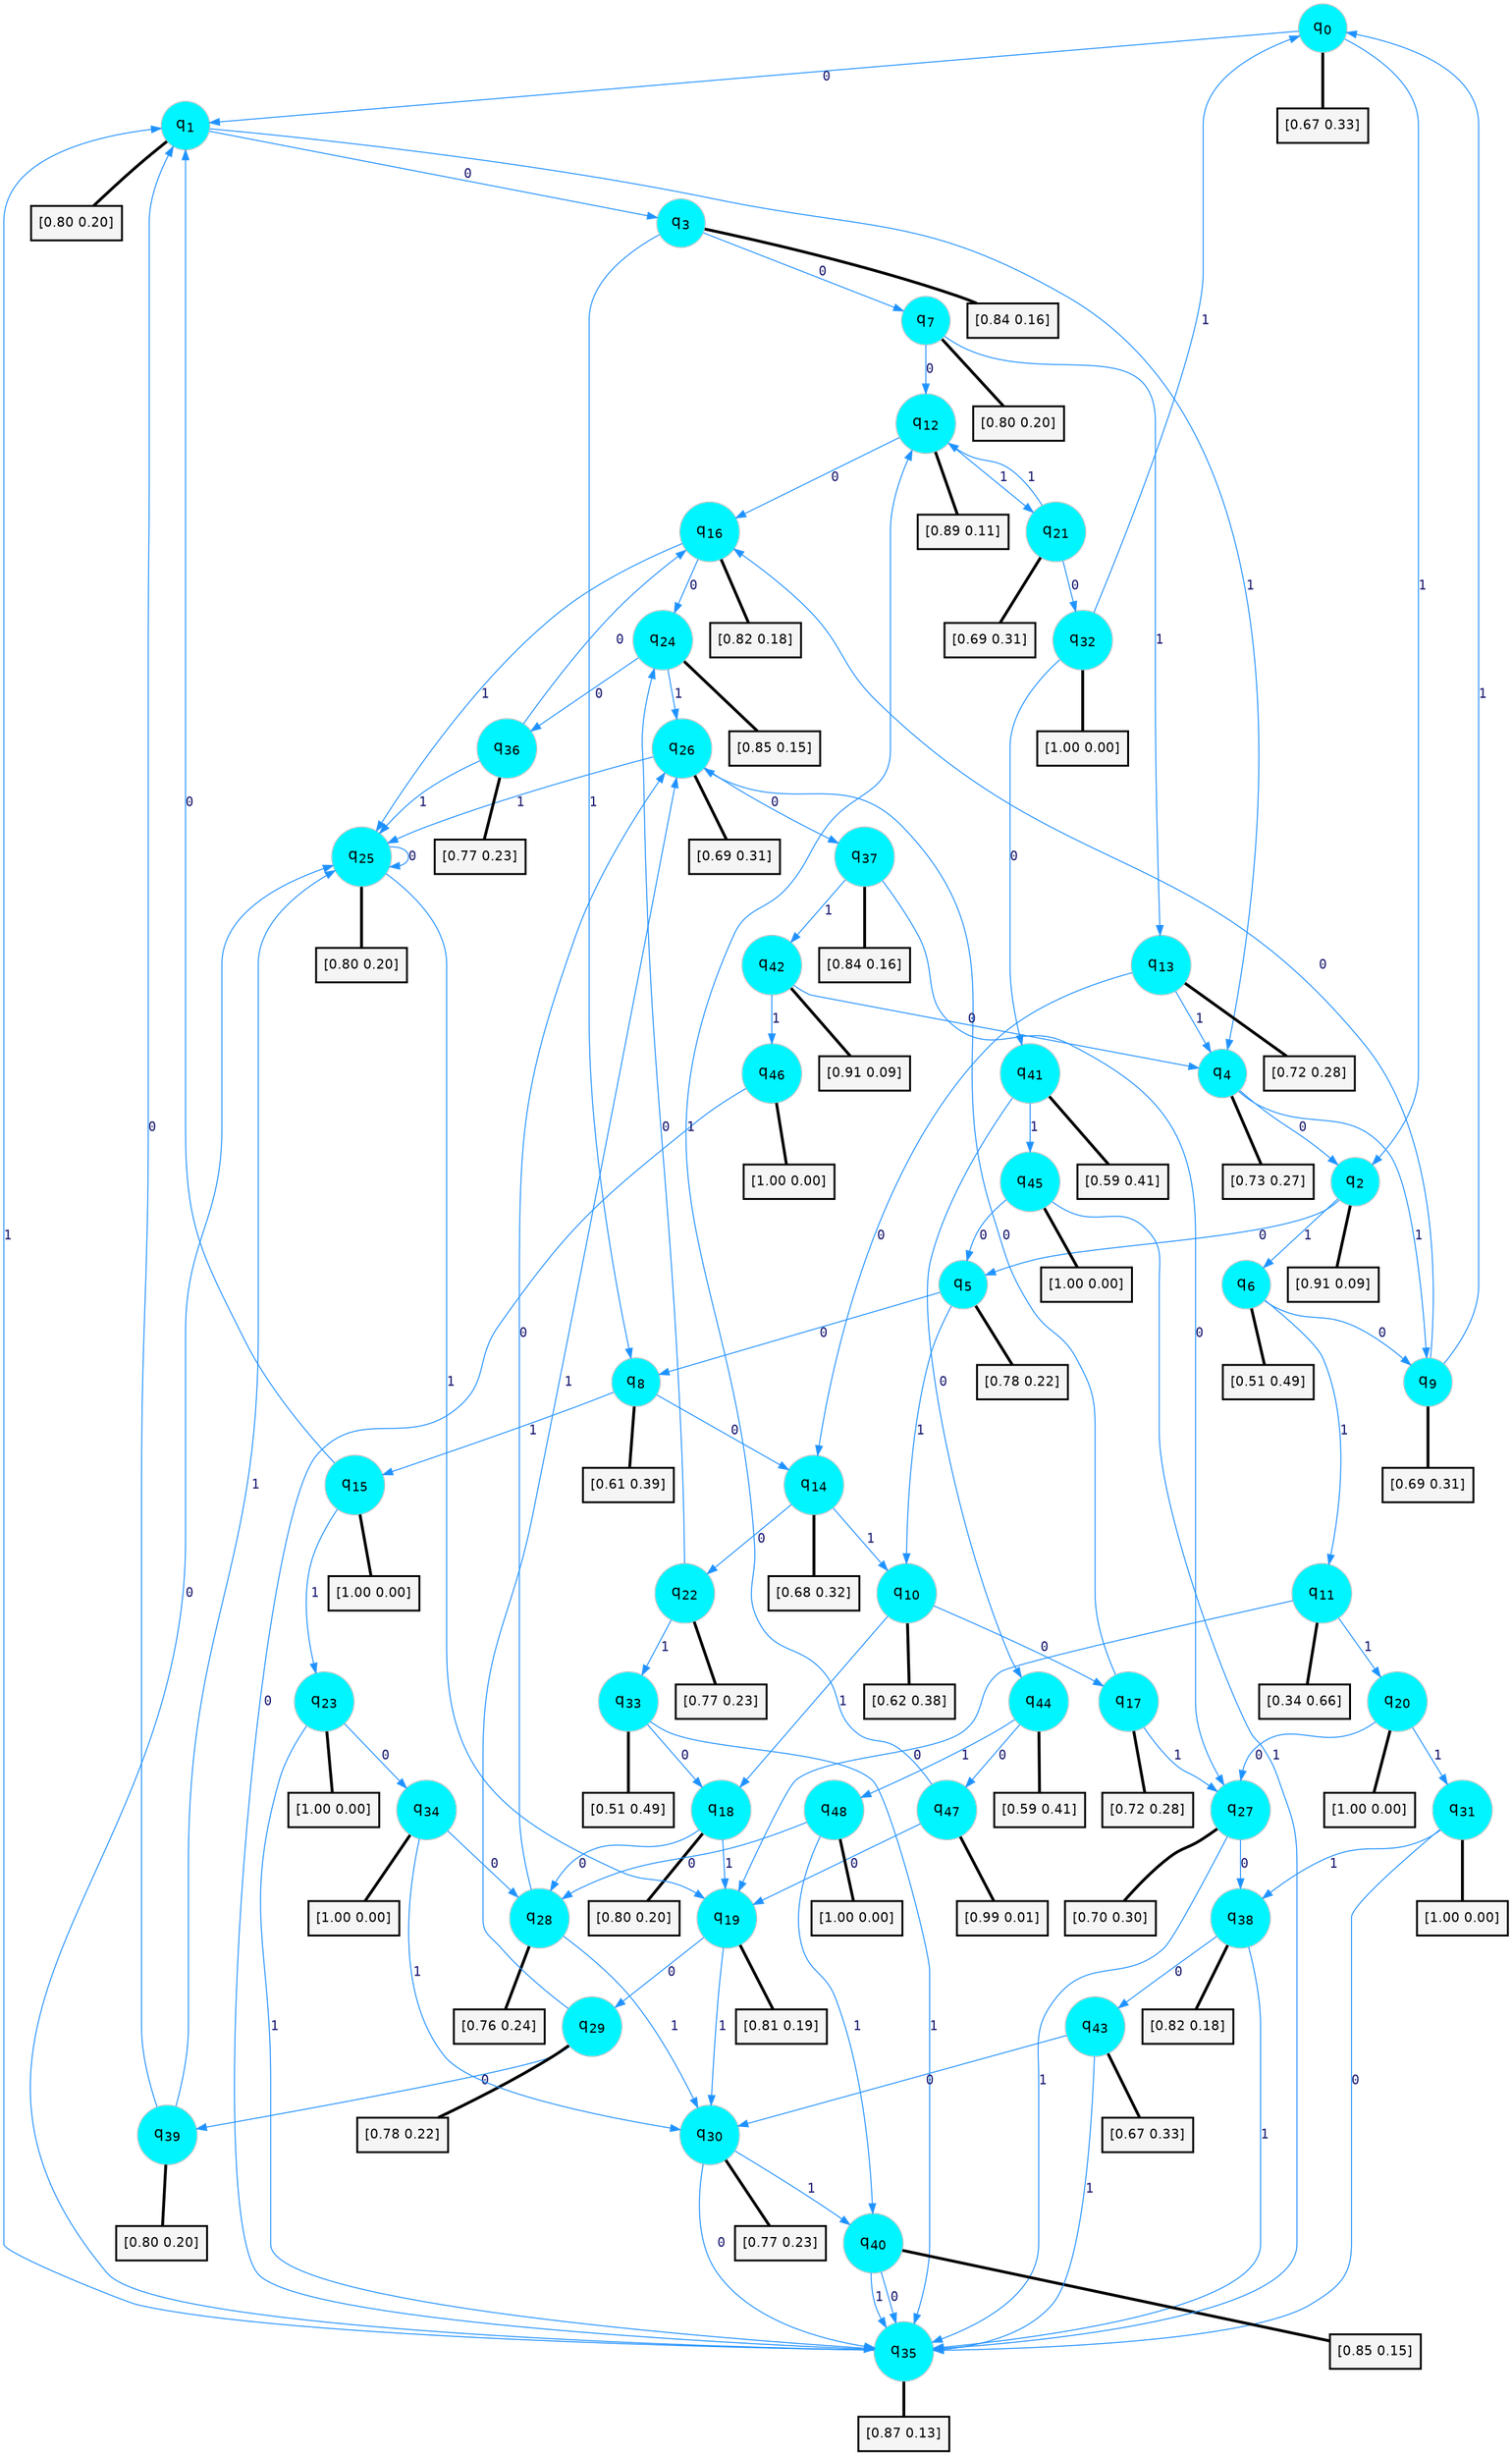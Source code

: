 digraph G {
graph [
bgcolor=transparent, dpi=300, rankdir=TD, size="40,25"];
node [
color=gray, fillcolor=turquoise1, fontcolor=black, fontname=Helvetica, fontsize=16, fontweight=bold, shape=circle, style=filled];
edge [
arrowsize=1, color=dodgerblue1, fontcolor=midnightblue, fontname=courier, fontweight=bold, penwidth=1, style=solid, weight=20];
0[label=<q<SUB>0</SUB>>];
1[label=<q<SUB>1</SUB>>];
2[label=<q<SUB>2</SUB>>];
3[label=<q<SUB>3</SUB>>];
4[label=<q<SUB>4</SUB>>];
5[label=<q<SUB>5</SUB>>];
6[label=<q<SUB>6</SUB>>];
7[label=<q<SUB>7</SUB>>];
8[label=<q<SUB>8</SUB>>];
9[label=<q<SUB>9</SUB>>];
10[label=<q<SUB>10</SUB>>];
11[label=<q<SUB>11</SUB>>];
12[label=<q<SUB>12</SUB>>];
13[label=<q<SUB>13</SUB>>];
14[label=<q<SUB>14</SUB>>];
15[label=<q<SUB>15</SUB>>];
16[label=<q<SUB>16</SUB>>];
17[label=<q<SUB>17</SUB>>];
18[label=<q<SUB>18</SUB>>];
19[label=<q<SUB>19</SUB>>];
20[label=<q<SUB>20</SUB>>];
21[label=<q<SUB>21</SUB>>];
22[label=<q<SUB>22</SUB>>];
23[label=<q<SUB>23</SUB>>];
24[label=<q<SUB>24</SUB>>];
25[label=<q<SUB>25</SUB>>];
26[label=<q<SUB>26</SUB>>];
27[label=<q<SUB>27</SUB>>];
28[label=<q<SUB>28</SUB>>];
29[label=<q<SUB>29</SUB>>];
30[label=<q<SUB>30</SUB>>];
31[label=<q<SUB>31</SUB>>];
32[label=<q<SUB>32</SUB>>];
33[label=<q<SUB>33</SUB>>];
34[label=<q<SUB>34</SUB>>];
35[label=<q<SUB>35</SUB>>];
36[label=<q<SUB>36</SUB>>];
37[label=<q<SUB>37</SUB>>];
38[label=<q<SUB>38</SUB>>];
39[label=<q<SUB>39</SUB>>];
40[label=<q<SUB>40</SUB>>];
41[label=<q<SUB>41</SUB>>];
42[label=<q<SUB>42</SUB>>];
43[label=<q<SUB>43</SUB>>];
44[label=<q<SUB>44</SUB>>];
45[label=<q<SUB>45</SUB>>];
46[label=<q<SUB>46</SUB>>];
47[label=<q<SUB>47</SUB>>];
48[label=<q<SUB>48</SUB>>];
49[label="[0.67 0.33]", shape=box,fontcolor=black, fontname=Helvetica, fontsize=14, penwidth=2, fillcolor=whitesmoke,color=black];
50[label="[0.80 0.20]", shape=box,fontcolor=black, fontname=Helvetica, fontsize=14, penwidth=2, fillcolor=whitesmoke,color=black];
51[label="[0.91 0.09]", shape=box,fontcolor=black, fontname=Helvetica, fontsize=14, penwidth=2, fillcolor=whitesmoke,color=black];
52[label="[0.84 0.16]", shape=box,fontcolor=black, fontname=Helvetica, fontsize=14, penwidth=2, fillcolor=whitesmoke,color=black];
53[label="[0.73 0.27]", shape=box,fontcolor=black, fontname=Helvetica, fontsize=14, penwidth=2, fillcolor=whitesmoke,color=black];
54[label="[0.78 0.22]", shape=box,fontcolor=black, fontname=Helvetica, fontsize=14, penwidth=2, fillcolor=whitesmoke,color=black];
55[label="[0.51 0.49]", shape=box,fontcolor=black, fontname=Helvetica, fontsize=14, penwidth=2, fillcolor=whitesmoke,color=black];
56[label="[0.80 0.20]", shape=box,fontcolor=black, fontname=Helvetica, fontsize=14, penwidth=2, fillcolor=whitesmoke,color=black];
57[label="[0.61 0.39]", shape=box,fontcolor=black, fontname=Helvetica, fontsize=14, penwidth=2, fillcolor=whitesmoke,color=black];
58[label="[0.69 0.31]", shape=box,fontcolor=black, fontname=Helvetica, fontsize=14, penwidth=2, fillcolor=whitesmoke,color=black];
59[label="[0.62 0.38]", shape=box,fontcolor=black, fontname=Helvetica, fontsize=14, penwidth=2, fillcolor=whitesmoke,color=black];
60[label="[0.34 0.66]", shape=box,fontcolor=black, fontname=Helvetica, fontsize=14, penwidth=2, fillcolor=whitesmoke,color=black];
61[label="[0.89 0.11]", shape=box,fontcolor=black, fontname=Helvetica, fontsize=14, penwidth=2, fillcolor=whitesmoke,color=black];
62[label="[0.72 0.28]", shape=box,fontcolor=black, fontname=Helvetica, fontsize=14, penwidth=2, fillcolor=whitesmoke,color=black];
63[label="[0.68 0.32]", shape=box,fontcolor=black, fontname=Helvetica, fontsize=14, penwidth=2, fillcolor=whitesmoke,color=black];
64[label="[1.00 0.00]", shape=box,fontcolor=black, fontname=Helvetica, fontsize=14, penwidth=2, fillcolor=whitesmoke,color=black];
65[label="[0.82 0.18]", shape=box,fontcolor=black, fontname=Helvetica, fontsize=14, penwidth=2, fillcolor=whitesmoke,color=black];
66[label="[0.72 0.28]", shape=box,fontcolor=black, fontname=Helvetica, fontsize=14, penwidth=2, fillcolor=whitesmoke,color=black];
67[label="[0.80 0.20]", shape=box,fontcolor=black, fontname=Helvetica, fontsize=14, penwidth=2, fillcolor=whitesmoke,color=black];
68[label="[0.81 0.19]", shape=box,fontcolor=black, fontname=Helvetica, fontsize=14, penwidth=2, fillcolor=whitesmoke,color=black];
69[label="[1.00 0.00]", shape=box,fontcolor=black, fontname=Helvetica, fontsize=14, penwidth=2, fillcolor=whitesmoke,color=black];
70[label="[0.69 0.31]", shape=box,fontcolor=black, fontname=Helvetica, fontsize=14, penwidth=2, fillcolor=whitesmoke,color=black];
71[label="[0.77 0.23]", shape=box,fontcolor=black, fontname=Helvetica, fontsize=14, penwidth=2, fillcolor=whitesmoke,color=black];
72[label="[1.00 0.00]", shape=box,fontcolor=black, fontname=Helvetica, fontsize=14, penwidth=2, fillcolor=whitesmoke,color=black];
73[label="[0.85 0.15]", shape=box,fontcolor=black, fontname=Helvetica, fontsize=14, penwidth=2, fillcolor=whitesmoke,color=black];
74[label="[0.80 0.20]", shape=box,fontcolor=black, fontname=Helvetica, fontsize=14, penwidth=2, fillcolor=whitesmoke,color=black];
75[label="[0.69 0.31]", shape=box,fontcolor=black, fontname=Helvetica, fontsize=14, penwidth=2, fillcolor=whitesmoke,color=black];
76[label="[0.70 0.30]", shape=box,fontcolor=black, fontname=Helvetica, fontsize=14, penwidth=2, fillcolor=whitesmoke,color=black];
77[label="[0.76 0.24]", shape=box,fontcolor=black, fontname=Helvetica, fontsize=14, penwidth=2, fillcolor=whitesmoke,color=black];
78[label="[0.78 0.22]", shape=box,fontcolor=black, fontname=Helvetica, fontsize=14, penwidth=2, fillcolor=whitesmoke,color=black];
79[label="[0.77 0.23]", shape=box,fontcolor=black, fontname=Helvetica, fontsize=14, penwidth=2, fillcolor=whitesmoke,color=black];
80[label="[1.00 0.00]", shape=box,fontcolor=black, fontname=Helvetica, fontsize=14, penwidth=2, fillcolor=whitesmoke,color=black];
81[label="[1.00 0.00]", shape=box,fontcolor=black, fontname=Helvetica, fontsize=14, penwidth=2, fillcolor=whitesmoke,color=black];
82[label="[0.51 0.49]", shape=box,fontcolor=black, fontname=Helvetica, fontsize=14, penwidth=2, fillcolor=whitesmoke,color=black];
83[label="[1.00 0.00]", shape=box,fontcolor=black, fontname=Helvetica, fontsize=14, penwidth=2, fillcolor=whitesmoke,color=black];
84[label="[0.87 0.13]", shape=box,fontcolor=black, fontname=Helvetica, fontsize=14, penwidth=2, fillcolor=whitesmoke,color=black];
85[label="[0.77 0.23]", shape=box,fontcolor=black, fontname=Helvetica, fontsize=14, penwidth=2, fillcolor=whitesmoke,color=black];
86[label="[0.84 0.16]", shape=box,fontcolor=black, fontname=Helvetica, fontsize=14, penwidth=2, fillcolor=whitesmoke,color=black];
87[label="[0.82 0.18]", shape=box,fontcolor=black, fontname=Helvetica, fontsize=14, penwidth=2, fillcolor=whitesmoke,color=black];
88[label="[0.80 0.20]", shape=box,fontcolor=black, fontname=Helvetica, fontsize=14, penwidth=2, fillcolor=whitesmoke,color=black];
89[label="[0.85 0.15]", shape=box,fontcolor=black, fontname=Helvetica, fontsize=14, penwidth=2, fillcolor=whitesmoke,color=black];
90[label="[0.59 0.41]", shape=box,fontcolor=black, fontname=Helvetica, fontsize=14, penwidth=2, fillcolor=whitesmoke,color=black];
91[label="[0.91 0.09]", shape=box,fontcolor=black, fontname=Helvetica, fontsize=14, penwidth=2, fillcolor=whitesmoke,color=black];
92[label="[0.67 0.33]", shape=box,fontcolor=black, fontname=Helvetica, fontsize=14, penwidth=2, fillcolor=whitesmoke,color=black];
93[label="[0.59 0.41]", shape=box,fontcolor=black, fontname=Helvetica, fontsize=14, penwidth=2, fillcolor=whitesmoke,color=black];
94[label="[1.00 0.00]", shape=box,fontcolor=black, fontname=Helvetica, fontsize=14, penwidth=2, fillcolor=whitesmoke,color=black];
95[label="[1.00 0.00]", shape=box,fontcolor=black, fontname=Helvetica, fontsize=14, penwidth=2, fillcolor=whitesmoke,color=black];
96[label="[0.99 0.01]", shape=box,fontcolor=black, fontname=Helvetica, fontsize=14, penwidth=2, fillcolor=whitesmoke,color=black];
97[label="[1.00 0.00]", shape=box,fontcolor=black, fontname=Helvetica, fontsize=14, penwidth=2, fillcolor=whitesmoke,color=black];
0->1 [label=0];
0->2 [label=1];
0->49 [arrowhead=none, penwidth=3,color=black];
1->3 [label=0];
1->4 [label=1];
1->50 [arrowhead=none, penwidth=3,color=black];
2->5 [label=0];
2->6 [label=1];
2->51 [arrowhead=none, penwidth=3,color=black];
3->7 [label=0];
3->8 [label=1];
3->52 [arrowhead=none, penwidth=3,color=black];
4->2 [label=0];
4->9 [label=1];
4->53 [arrowhead=none, penwidth=3,color=black];
5->8 [label=0];
5->10 [label=1];
5->54 [arrowhead=none, penwidth=3,color=black];
6->9 [label=0];
6->11 [label=1];
6->55 [arrowhead=none, penwidth=3,color=black];
7->12 [label=0];
7->13 [label=1];
7->56 [arrowhead=none, penwidth=3,color=black];
8->14 [label=0];
8->15 [label=1];
8->57 [arrowhead=none, penwidth=3,color=black];
9->16 [label=0];
9->0 [label=1];
9->58 [arrowhead=none, penwidth=3,color=black];
10->17 [label=0];
10->18 [label=1];
10->59 [arrowhead=none, penwidth=3,color=black];
11->19 [label=0];
11->20 [label=1];
11->60 [arrowhead=none, penwidth=3,color=black];
12->16 [label=0];
12->21 [label=1];
12->61 [arrowhead=none, penwidth=3,color=black];
13->14 [label=0];
13->4 [label=1];
13->62 [arrowhead=none, penwidth=3,color=black];
14->22 [label=0];
14->10 [label=1];
14->63 [arrowhead=none, penwidth=3,color=black];
15->1 [label=0];
15->23 [label=1];
15->64 [arrowhead=none, penwidth=3,color=black];
16->24 [label=0];
16->25 [label=1];
16->65 [arrowhead=none, penwidth=3,color=black];
17->26 [label=0];
17->27 [label=1];
17->66 [arrowhead=none, penwidth=3,color=black];
18->28 [label=0];
18->19 [label=1];
18->67 [arrowhead=none, penwidth=3,color=black];
19->29 [label=0];
19->30 [label=1];
19->68 [arrowhead=none, penwidth=3,color=black];
20->27 [label=0];
20->31 [label=1];
20->69 [arrowhead=none, penwidth=3,color=black];
21->32 [label=0];
21->12 [label=1];
21->70 [arrowhead=none, penwidth=3,color=black];
22->24 [label=0];
22->33 [label=1];
22->71 [arrowhead=none, penwidth=3,color=black];
23->34 [label=0];
23->35 [label=1];
23->72 [arrowhead=none, penwidth=3,color=black];
24->36 [label=0];
24->26 [label=1];
24->73 [arrowhead=none, penwidth=3,color=black];
25->25 [label=0];
25->19 [label=1];
25->74 [arrowhead=none, penwidth=3,color=black];
26->37 [label=0];
26->25 [label=1];
26->75 [arrowhead=none, penwidth=3,color=black];
27->38 [label=0];
27->35 [label=1];
27->76 [arrowhead=none, penwidth=3,color=black];
28->26 [label=0];
28->30 [label=1];
28->77 [arrowhead=none, penwidth=3,color=black];
29->39 [label=0];
29->26 [label=1];
29->78 [arrowhead=none, penwidth=3,color=black];
30->35 [label=0];
30->40 [label=1];
30->79 [arrowhead=none, penwidth=3,color=black];
31->35 [label=0];
31->38 [label=1];
31->80 [arrowhead=none, penwidth=3,color=black];
32->41 [label=0];
32->0 [label=1];
32->81 [arrowhead=none, penwidth=3,color=black];
33->18 [label=0];
33->35 [label=1];
33->82 [arrowhead=none, penwidth=3,color=black];
34->28 [label=0];
34->30 [label=1];
34->83 [arrowhead=none, penwidth=3,color=black];
35->25 [label=0];
35->1 [label=1];
35->84 [arrowhead=none, penwidth=3,color=black];
36->16 [label=0];
36->25 [label=1];
36->85 [arrowhead=none, penwidth=3,color=black];
37->27 [label=0];
37->42 [label=1];
37->86 [arrowhead=none, penwidth=3,color=black];
38->43 [label=0];
38->35 [label=1];
38->87 [arrowhead=none, penwidth=3,color=black];
39->1 [label=0];
39->25 [label=1];
39->88 [arrowhead=none, penwidth=3,color=black];
40->35 [label=0];
40->35 [label=1];
40->89 [arrowhead=none, penwidth=3,color=black];
41->44 [label=0];
41->45 [label=1];
41->90 [arrowhead=none, penwidth=3,color=black];
42->4 [label=0];
42->46 [label=1];
42->91 [arrowhead=none, penwidth=3,color=black];
43->30 [label=0];
43->35 [label=1];
43->92 [arrowhead=none, penwidth=3,color=black];
44->47 [label=0];
44->48 [label=1];
44->93 [arrowhead=none, penwidth=3,color=black];
45->5 [label=0];
45->35 [label=1];
45->94 [arrowhead=none, penwidth=3,color=black];
46->35 [label=0];
46->95 [arrowhead=none, penwidth=3,color=black];
47->19 [label=0];
47->12 [label=1];
47->96 [arrowhead=none, penwidth=3,color=black];
48->28 [label=0];
48->40 [label=1];
48->97 [arrowhead=none, penwidth=3,color=black];
}
